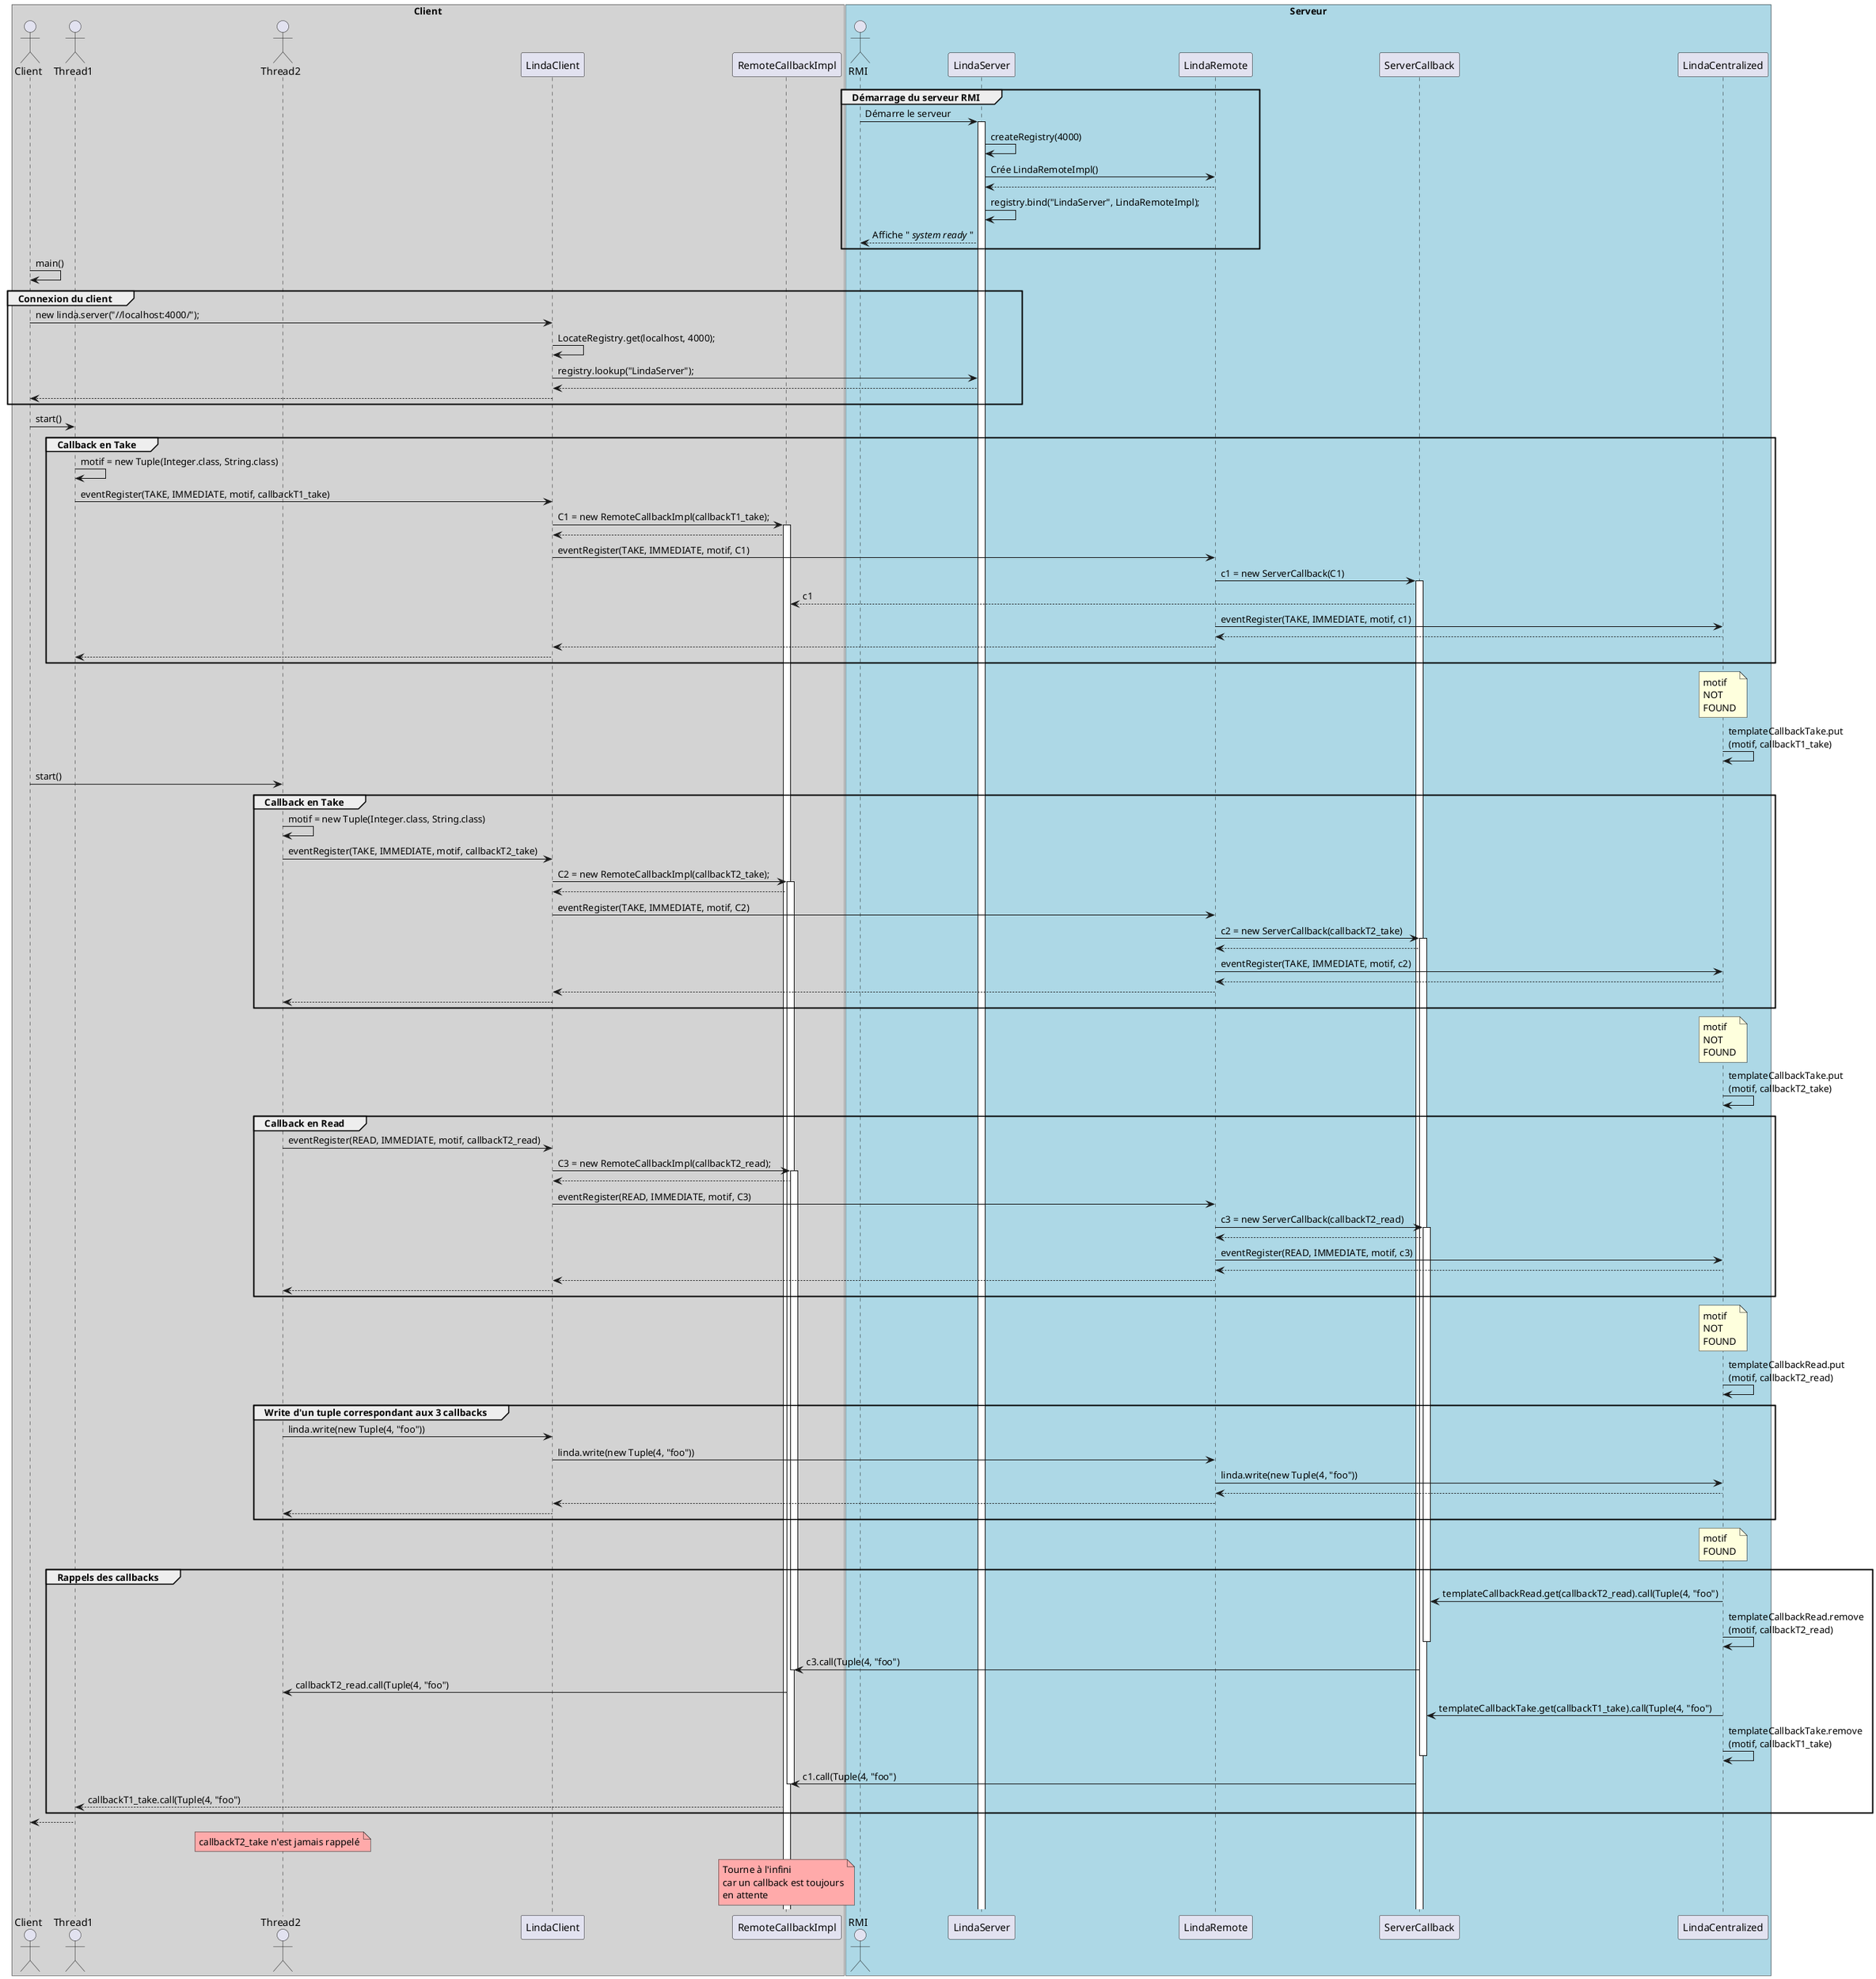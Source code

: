 @startuml

box "Client" #LightGrey
actor "Client" as User
actor Thread1
actor Thread2
participant LindaClient
participant RemoteCallbackImpl
end box
box "Serveur" #LightBlue
actor RMI
participant LindaServer
participant LindaRemote
participant ServerCallback
participant "LindaCentralized" as Linda
end box

group Démarrage du serveur RMI

RMI -> LindaServer: Démarre le serveur

activate LindaServer

LindaServer -> LindaServer: createRegistry(4000)

LindaServer -> LindaRemote: Crée LindaRemoteImpl()

LindaRemote --> LindaServer:

LindaServer -> LindaServer: registry.bind("LindaServer", LindaRemoteImpl);

LindaServer --> RMI: Affiche "// system ready //"

end

User -> User: main()

group Connexion du client

User -> LindaClient : new linda.server("//localhost:4000/");
LindaClient -> LindaClient : LocateRegistry.get(localhost, 4000);
LindaClient -> LindaServer : registry.lookup("LindaServer");
LindaServer --> LindaClient
LindaClient --> User

end

User -> Thread1: start()

group Callback en Take

Thread1 -> Thread1 : motif = new Tuple(Integer.class, String.class)

Thread1 -> LindaClient: eventRegister(TAKE, IMMEDIATE, motif, callbackT1_take)

LindaClient -> RemoteCallbackImpl : C1 = new RemoteCallbackImpl(callbackT1_take);

activate RemoteCallbackImpl

RemoteCallbackImpl --> LindaClient

LindaClient -> LindaRemote : eventRegister(TAKE, IMMEDIATE, motif, C1)

LindaRemote -> ServerCallback : c1 = new ServerCallback(C1)

activate ServerCallback

ServerCallback --> RemoteCallbackImpl : c1 

LindaRemote -> Linda:  eventRegister(TAKE, IMMEDIATE, motif, c1)

Linda --> LindaRemote

LindaRemote --> LindaClient

LindaClient --> Thread1

end

note over Linda : motif \nNOT \nFOUND

Linda -> Linda : templateCallbackTake.put\n(motif, callbackT1_take)

User -> Thread2: start()

group Callback en Take

Thread2 -> Thread2 : motif = new Tuple(Integer.class, String.class)

Thread2 -> LindaClient: eventRegister(TAKE, IMMEDIATE, motif, callbackT2_take)

LindaClient -> RemoteCallbackImpl : C2 = new RemoteCallbackImpl(callbackT2_take);

activate RemoteCallbackImpl

RemoteCallbackImpl --> LindaClient

LindaClient -> LindaRemote : eventRegister(TAKE, IMMEDIATE, motif, C2)

LindaRemote -> ServerCallback : c2 = new ServerCallback(callbackT2_take)

activate ServerCallback

ServerCallback --> LindaRemote

LindaRemote -> Linda : eventRegister(TAKE, IMMEDIATE, motif, c2)

Linda --> LindaRemote

LindaRemote --> LindaClient

LindaClient --> Thread2

end

note over Linda : motif \nNOT \nFOUND

Linda -> Linda : templateCallbackTake.put\n(motif, callbackT2_take)

group Callback en Read

Thread2 -> LindaClient: eventRegister(READ, IMMEDIATE, motif, callbackT2_read)

LindaClient -> RemoteCallbackImpl : C3 = new RemoteCallbackImpl(callbackT2_read);

activate RemoteCallbackImpl

RemoteCallbackImpl --> LindaClient

LindaClient -> LindaRemote: eventRegister(READ, IMMEDIATE, motif, C3)

LindaRemote -> ServerCallback : c3 = new ServerCallback(callbackT2_read)

activate ServerCallback

ServerCallback --> LindaRemote

LindaRemote -> Linda: eventRegister(READ, IMMEDIATE, motif, c3)

Linda --> LindaRemote

LindaRemote --> LindaClient

LindaClient --> Thread2

end

note over Linda : motif \nNOT \nFOUND

Linda -> Linda : templateCallbackRead.put\n(motif, callbackT2_read)

group Write d'un tuple correspondant aux 3 callbacks

Thread2 -> LindaClient: linda.write(new Tuple(4, "foo"))

LindaClient -> LindaRemote: linda.write(new Tuple(4, "foo"))

LindaRemote -> Linda : linda.write(new Tuple(4, "foo")) 

Linda --> LindaRemote

LindaRemote --> LindaClient

LindaClient --> Thread2

end

note over Linda : motif \nFOUND

group Rappels des callbacks

Linda -> ServerCallback : templateCallbackRead.get(callbackT2_read).call(Tuple(4, "foo") 

Linda -> Linda : templateCallbackRead.remove\n(motif, callbackT2_read)

deactivate ServerCallback

ServerCallback -> RemoteCallbackImpl : c3.call(Tuple(4, "foo") 

deactivate RemoteCallbackImpl

RemoteCallbackImpl -> Thread2 : callbackT2_read.call(Tuple(4, "foo")

Linda -> ServerCallback : templateCallbackTake.get(callbackT1_take).call(Tuple(4, "foo")

Linda -> Linda : templateCallbackTake.remove\n(motif, callbackT1_take)

deactivate ServerCallback

ServerCallback -> RemoteCallbackImpl : c1.call(Tuple(4, "foo")

deactivate RemoteCallbackImpl

RemoteCallbackImpl --> Thread1 : callbackT1_take.call(Tuple(4, "foo")

end

Thread1 --> User

note over Thread2 #FFAAAA: callbackT2_take n'est jamais rappelé

note over RemoteCallbackImpl #FFAAAA: Tourne à l'infini\ncar un callback est toujours\nen attente

@enduml
